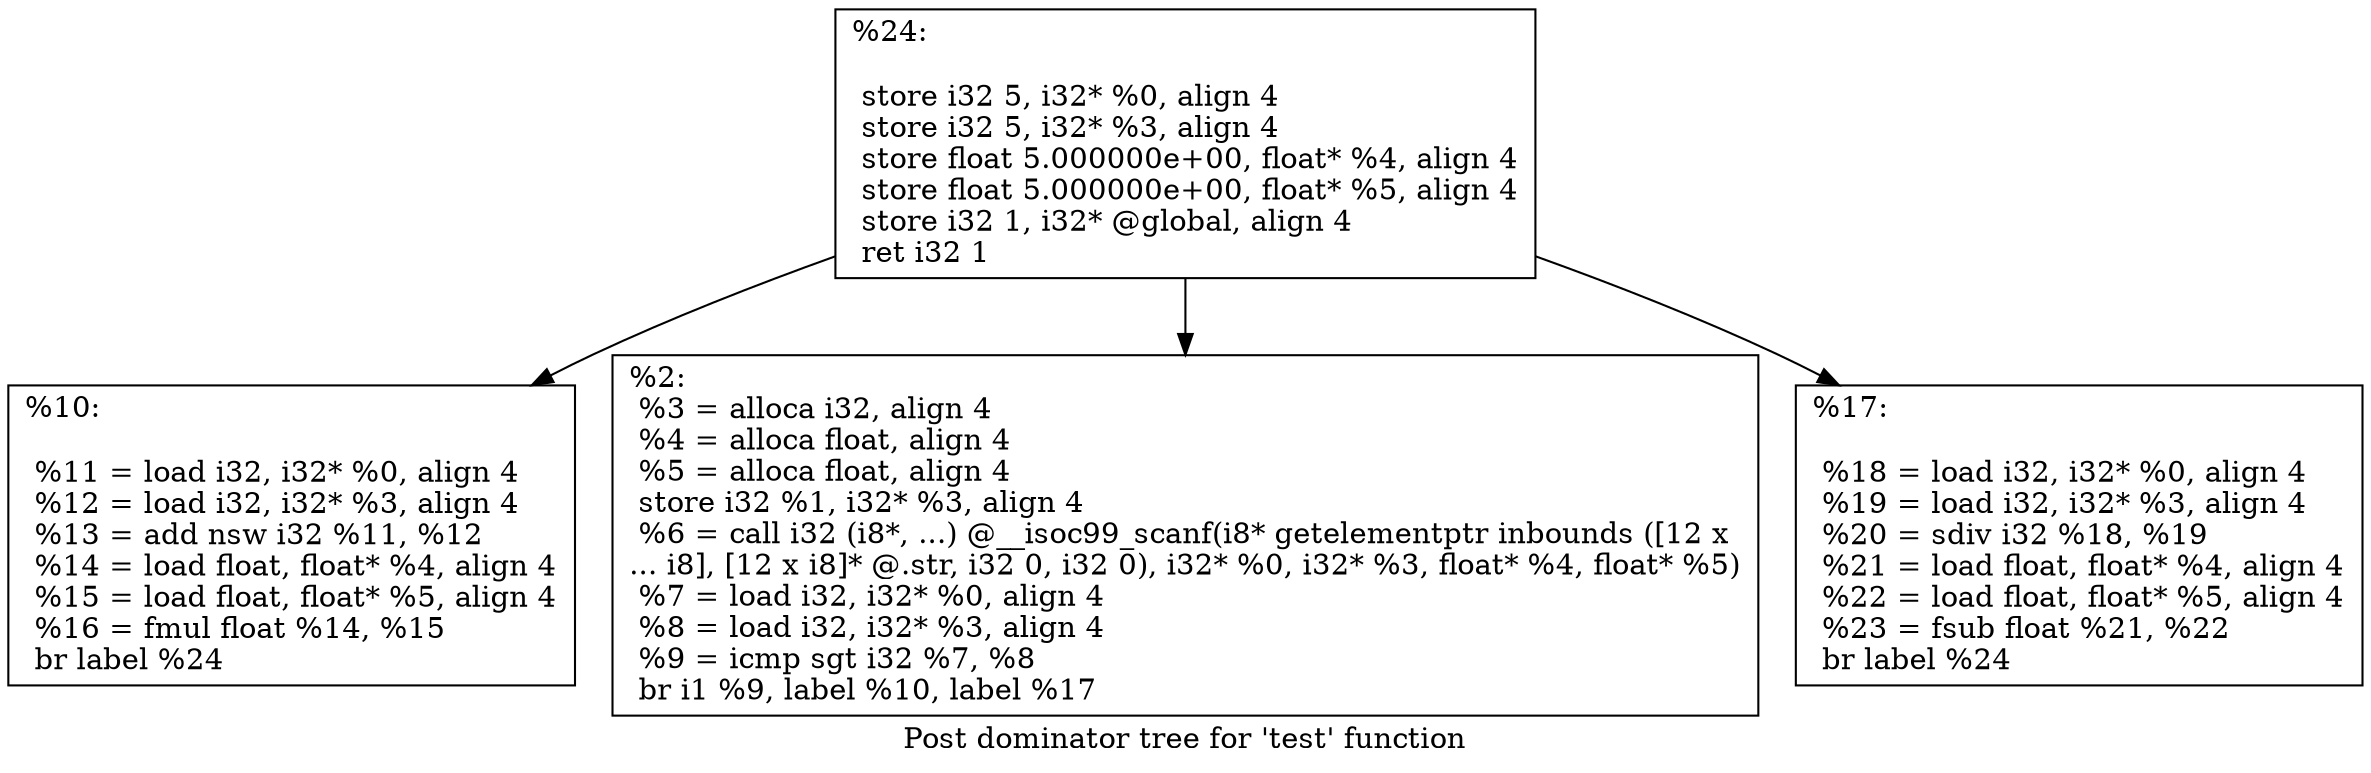 digraph "Post dominator tree for 'test' function" {
	label="Post dominator tree for 'test' function";

	Node0x7fffe18be060 [shape=record,label="{%24:\l\l  store i32 5, i32* %0, align 4\l  store i32 5, i32* %3, align 4\l  store float 5.000000e+00, float* %4, align 4\l  store float 5.000000e+00, float* %5, align 4\l  store i32 1, i32* @global, align 4\l  ret i32 1\l}"];
	Node0x7fffe18be060 -> Node0x7fffe1899a90;
	Node0x7fffe18be060 -> Node0x7fffe18be0a0;
	Node0x7fffe18be060 -> Node0x7fffe18be0e0;
	Node0x7fffe1899a90 [shape=record,label="{%10:\l\l  %11 = load i32, i32* %0, align 4\l  %12 = load i32, i32* %3, align 4\l  %13 = add nsw i32 %11, %12\l  %14 = load float, float* %4, align 4\l  %15 = load float, float* %5, align 4\l  %16 = fmul float %14, %15\l  br label %24\l}"];
	Node0x7fffe18be0a0 [shape=record,label="{%2:\l  %3 = alloca i32, align 4\l  %4 = alloca float, align 4\l  %5 = alloca float, align 4\l  store i32 %1, i32* %3, align 4\l  %6 = call i32 (i8*, ...) @__isoc99_scanf(i8* getelementptr inbounds ([12 x\l... i8], [12 x i8]* @.str, i32 0, i32 0), i32* %0, i32* %3, float* %4, float* %5)\l  %7 = load i32, i32* %0, align 4\l  %8 = load i32, i32* %3, align 4\l  %9 = icmp sgt i32 %7, %8\l  br i1 %9, label %10, label %17\l}"];
	Node0x7fffe18be0e0 [shape=record,label="{%17:\l\l  %18 = load i32, i32* %0, align 4\l  %19 = load i32, i32* %3, align 4\l  %20 = sdiv i32 %18, %19\l  %21 = load float, float* %4, align 4\l  %22 = load float, float* %5, align 4\l  %23 = fsub float %21, %22\l  br label %24\l}"];
}
